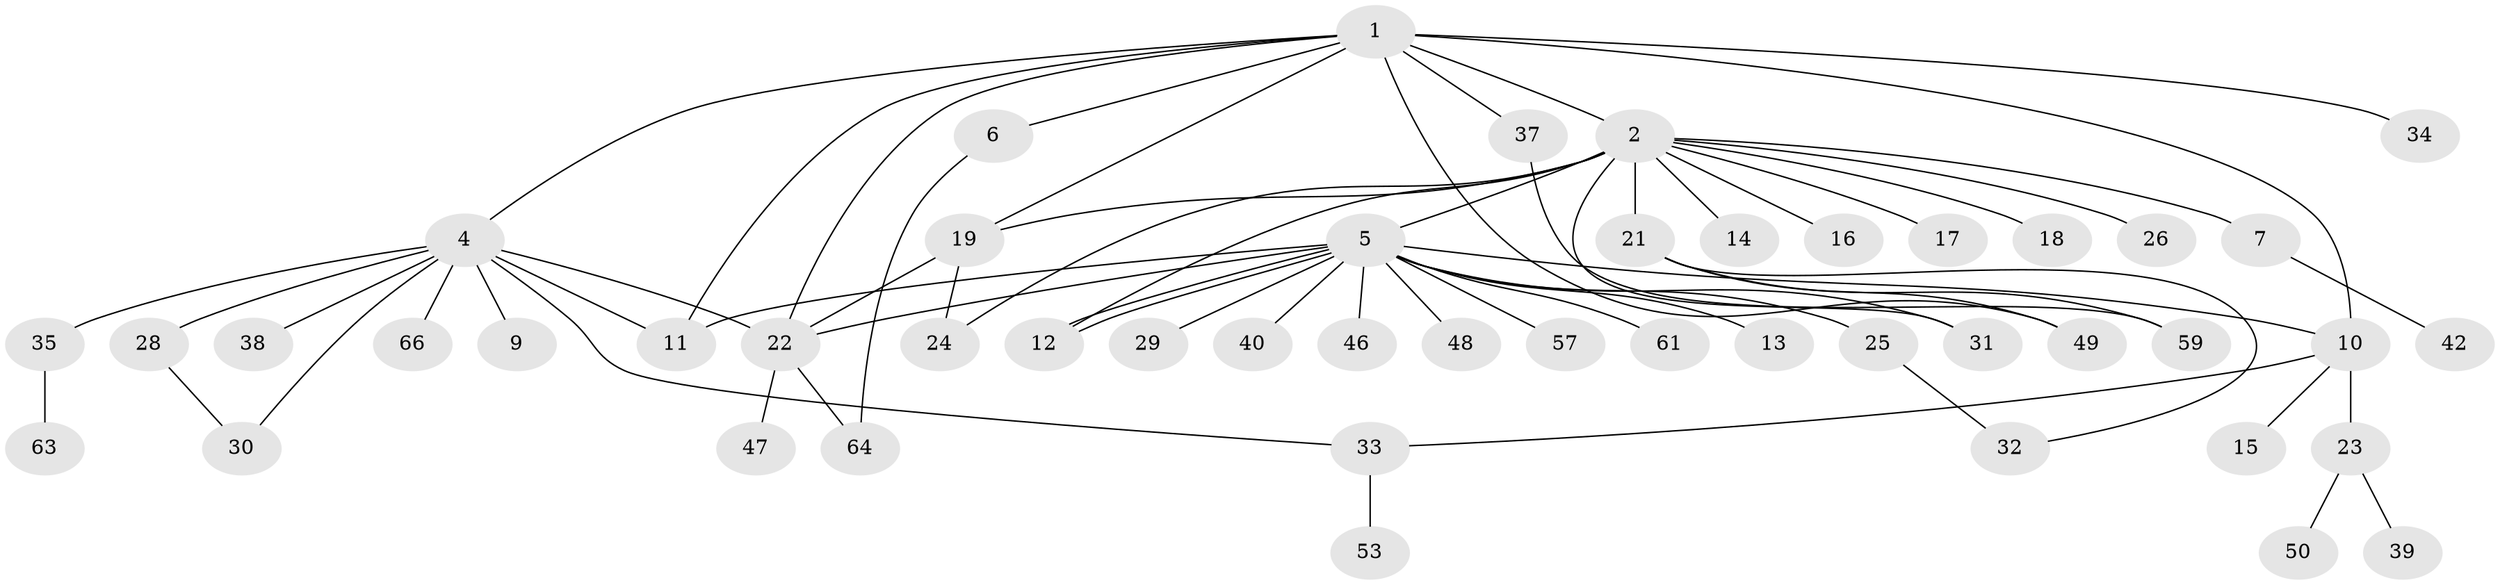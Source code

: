 // Generated by graph-tools (version 1.1) at 2025/51/02/27/25 19:51:58]
// undirected, 48 vertices, 64 edges
graph export_dot {
graph [start="1"]
  node [color=gray90,style=filled];
  1 [super="+3"];
  2 [super="+51"];
  4 [super="+52"];
  5 [super="+8"];
  6 [super="+36"];
  7;
  9;
  10 [super="+44"];
  11 [super="+60"];
  12 [super="+20"];
  13;
  14;
  15;
  16;
  17;
  18;
  19 [super="+62"];
  21 [super="+41"];
  22 [super="+55"];
  23 [super="+27"];
  24;
  25;
  26;
  28;
  29 [super="+56"];
  30 [super="+43"];
  31;
  32 [super="+65"];
  33;
  34;
  35;
  37 [super="+58"];
  38;
  39;
  40;
  42 [super="+45"];
  46 [super="+54"];
  47;
  48;
  49;
  50;
  53;
  57;
  59;
  61;
  63;
  64;
  66;
  1 -- 2;
  1 -- 6;
  1 -- 34;
  1 -- 4;
  1 -- 37;
  1 -- 10;
  1 -- 49;
  1 -- 19;
  1 -- 22;
  1 -- 11;
  2 -- 5;
  2 -- 7;
  2 -- 12;
  2 -- 14;
  2 -- 16;
  2 -- 17;
  2 -- 18;
  2 -- 19;
  2 -- 21;
  2 -- 24;
  2 -- 26;
  2 -- 31;
  4 -- 9;
  4 -- 11;
  4 -- 28;
  4 -- 30;
  4 -- 35;
  4 -- 38;
  4 -- 66;
  4 -- 33;
  4 -- 22;
  5 -- 10;
  5 -- 11;
  5 -- 12;
  5 -- 12;
  5 -- 13;
  5 -- 31;
  5 -- 40;
  5 -- 46;
  5 -- 57;
  5 -- 61;
  5 -- 48;
  5 -- 22;
  5 -- 25;
  5 -- 29;
  6 -- 64;
  7 -- 42;
  10 -- 15;
  10 -- 23 [weight=2];
  10 -- 33;
  19 -- 24;
  19 -- 22;
  21 -- 49;
  21 -- 59;
  21 -- 32;
  22 -- 47;
  22 -- 64;
  23 -- 39;
  23 -- 50;
  25 -- 32;
  28 -- 30;
  33 -- 53;
  35 -- 63;
  37 -- 59;
}
